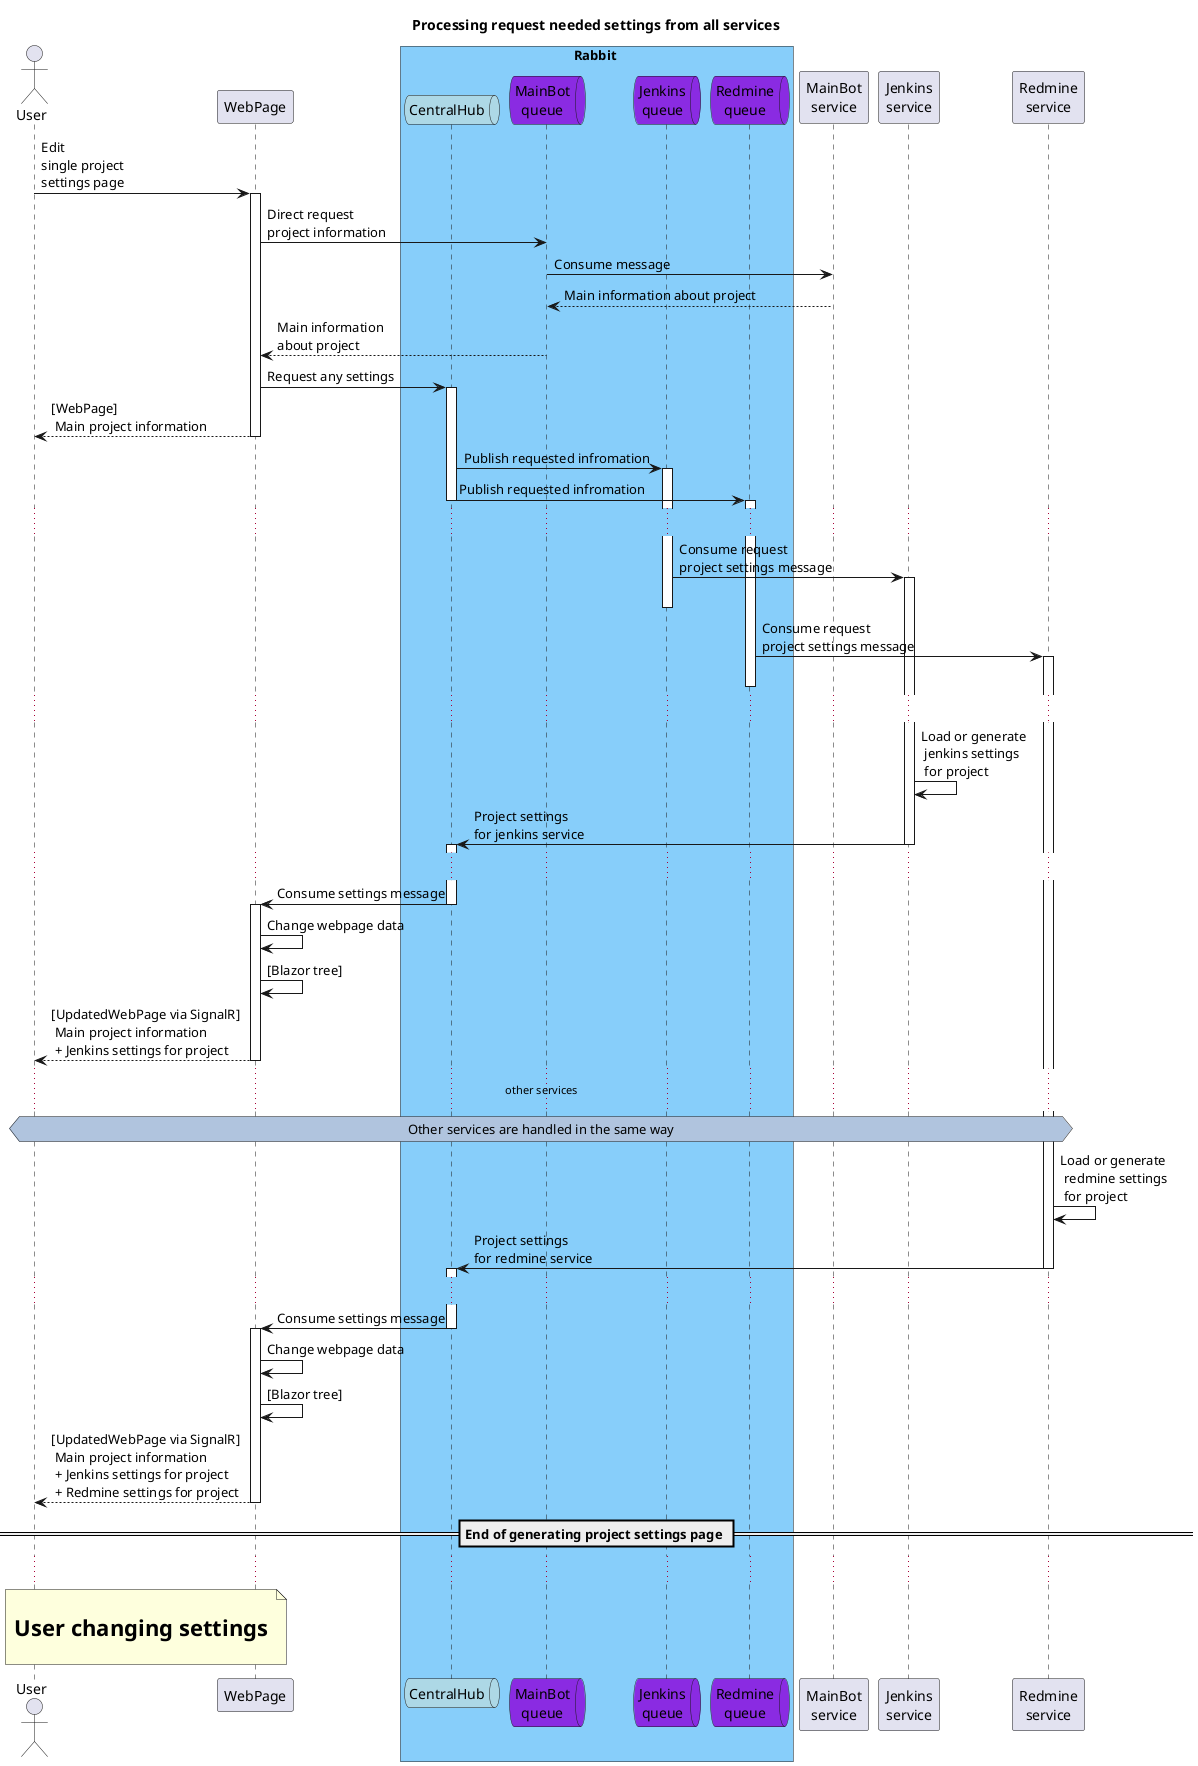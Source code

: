 @startuml Processing user request

title Processing request needed settings from all services

actor User as usr
participant WebPage as wp

box Rabbit #LightSkyBlue 
    queue "CentralHub" as CentralHub #LightBlue
    queue "MainBot\nqueue" as mbQueue #BlueViolet
    queue "Jenkins\nqueue" as jenkinsQueue #BlueViolet
    queue "Redmine\nqueue" as redmineQueue #BlueViolet
end box

participant "MainBot\nservice" as mb
participant "Jenkins\nservice" as jenkins
participant "Redmine\nservice" as redmine


usr -> wp : Edit\nsingle project\nsettings page
activate wp
wp -> mbQueue : Direct request\nproject information
mbQueue -> mb  : Consume message
mb --> mbQueue : Main information about project
mbQueue --> wp : Main information\nabout project

wp -> CentralHub : Request any settings
activate CentralHub

wp --> usr : [WebPage] \n Main project information
deactivate wp

CentralHub -> jenkinsQueue : Publish requested infromation
activate jenkinsQueue
CentralHub -> redmineQueue : Publish requested infromation
deactivate CentralHub

activate redmineQueue
...
jenkinsQueue -> jenkins : Consume request\nproject settings message 
activate jenkins
deactivate jenkinsQueue
redmineQueue -> redmine : Consume request\nproject settings message 
activate redmine
deactivate redmineQueue
...
jenkins -> jenkins : Load or generate\n jenkins settings \n for project
jenkins -> CentralHub : Project settings\nfor jenkins service
deactivate jenkins
activate CentralHub
...
CentralHub -> wp : Consume settings message
deactivate CentralHub
activate wp
wp -> wp : Change webpage data
wp -> wp : [Blazor tree]
wp --> usr : [UpdatedWebPage via SignalR] \n Main project information\n + Jenkins settings for project
deactivate wp

... other services ...
hnote across #LightSteelBlue: Other services are handled in the same way 
redmine -> redmine : Load or generate\n redmine settings \n for project
redmine -> CentralHub : Project settings\nfor redmine service
deactivate redmine
activate CentralHub
...
CentralHub -> wp : Consume settings message
deactivate CentralHub
activate wp
wp -> wp : Change webpage data
wp -> wp : [Blazor tree]
wp --> usr : [UpdatedWebPage via SignalR] \n Main project information\n + Jenkins settings for project\n + Redmine settings for project
deactivate wp

== End of generating project settings page == 

...
note over usr, wp : \n <size:22>**User changing settings**</size> \n

@enduml